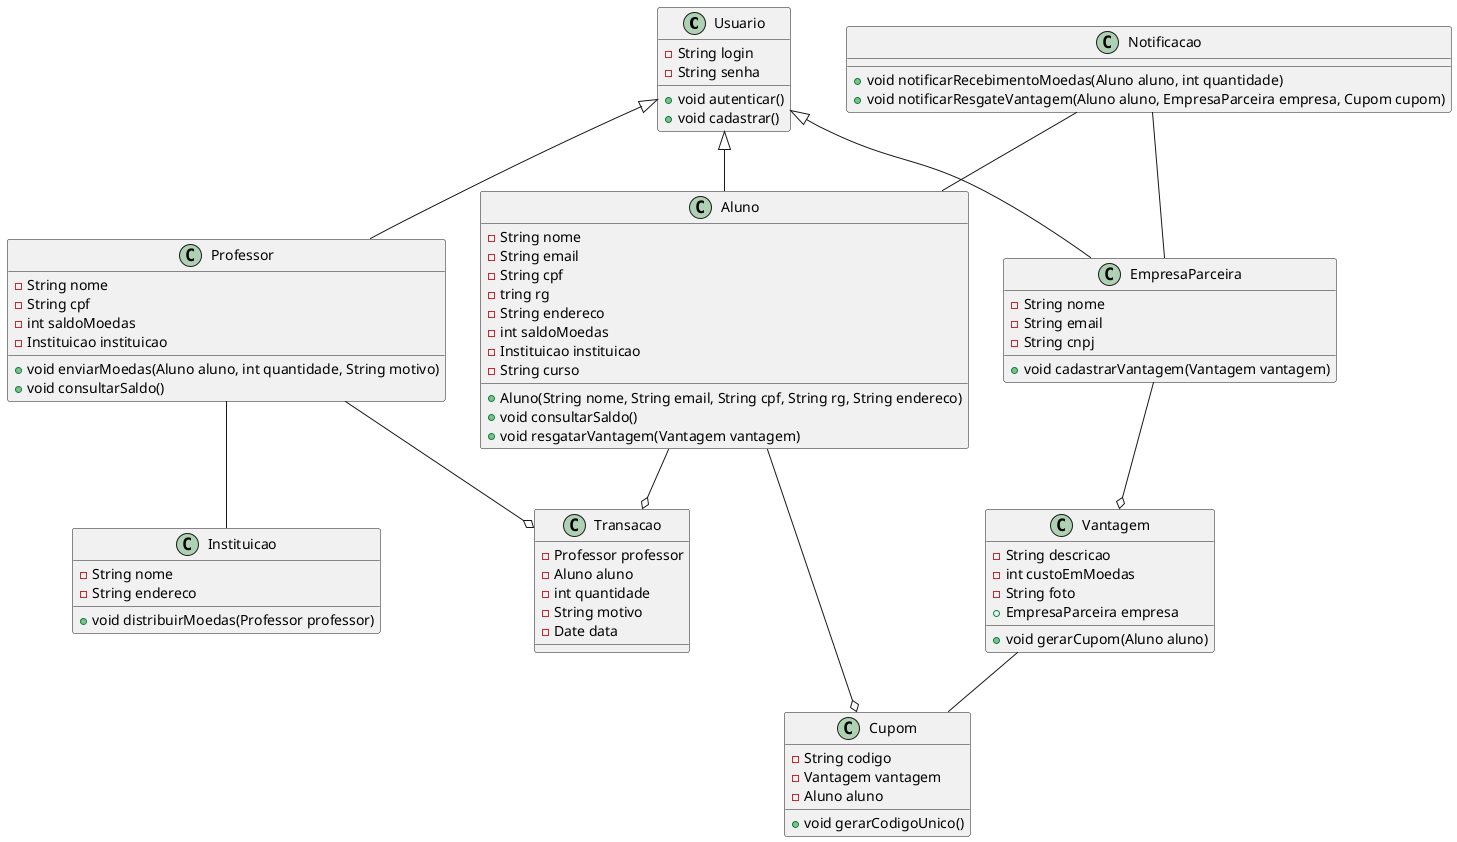@startuml
class Usuario {
  -String login
  -String senha
  +void autenticar()
  +void cadastrar()
}

class Aluno {
  -String nome
  -String email
  -String cpf
  -tring rg
  -String endereco
  -int saldoMoedas
  -Instituicao instituicao
  -String curso
  +Aluno(String nome, String email, String cpf, String rg, String endereco)
  +void consultarSaldo()
  +void resgatarVantagem(Vantagem vantagem)
}

class Professor {
  -String nome
  -String cpf
  -int saldoMoedas
  -Instituicao instituicao
  +void enviarMoedas(Aluno aluno, int quantidade, String motivo)
  +void consultarSaldo()
}

class EmpresaParceira {
  -String nome
  -String email
  -String cnpj
  +void cadastrarVantagem(Vantagem vantagem)
}

class Instituicao {
  -String nome
  -String endereco
  +void distribuirMoedas(Professor professor)

}

class Vantagem {
  -String descricao
  -int custoEmMoedas
  -String foto
  +EmpresaParceira empresa
  +void gerarCupom(Aluno aluno)
}

class Transacao {
  -Professor professor
  -Aluno aluno
  -int quantidade
  -String motivo
  -Date data
}

class Notificacao {
  +void notificarRecebimentoMoedas(Aluno aluno, int quantidade)
  +void notificarResgateVantagem(Aluno aluno, EmpresaParceira empresa, Cupom cupom)
}

class Cupom {
  -String codigo
  -Vantagem vantagem
  -Aluno aluno
  +void gerarCodigoUnico()
}

Usuario <|-- Aluno
Usuario <|-- Professor
Usuario <|-- EmpresaParceira

Professor -- Instituicao
Professor --o Transacao
Aluno --o Transacao
EmpresaParceira --o Vantagem
Aluno --o Cupom
Notificacao -- Aluno
Notificacao -- EmpresaParceira
Vantagem -- Cupom

@enduml